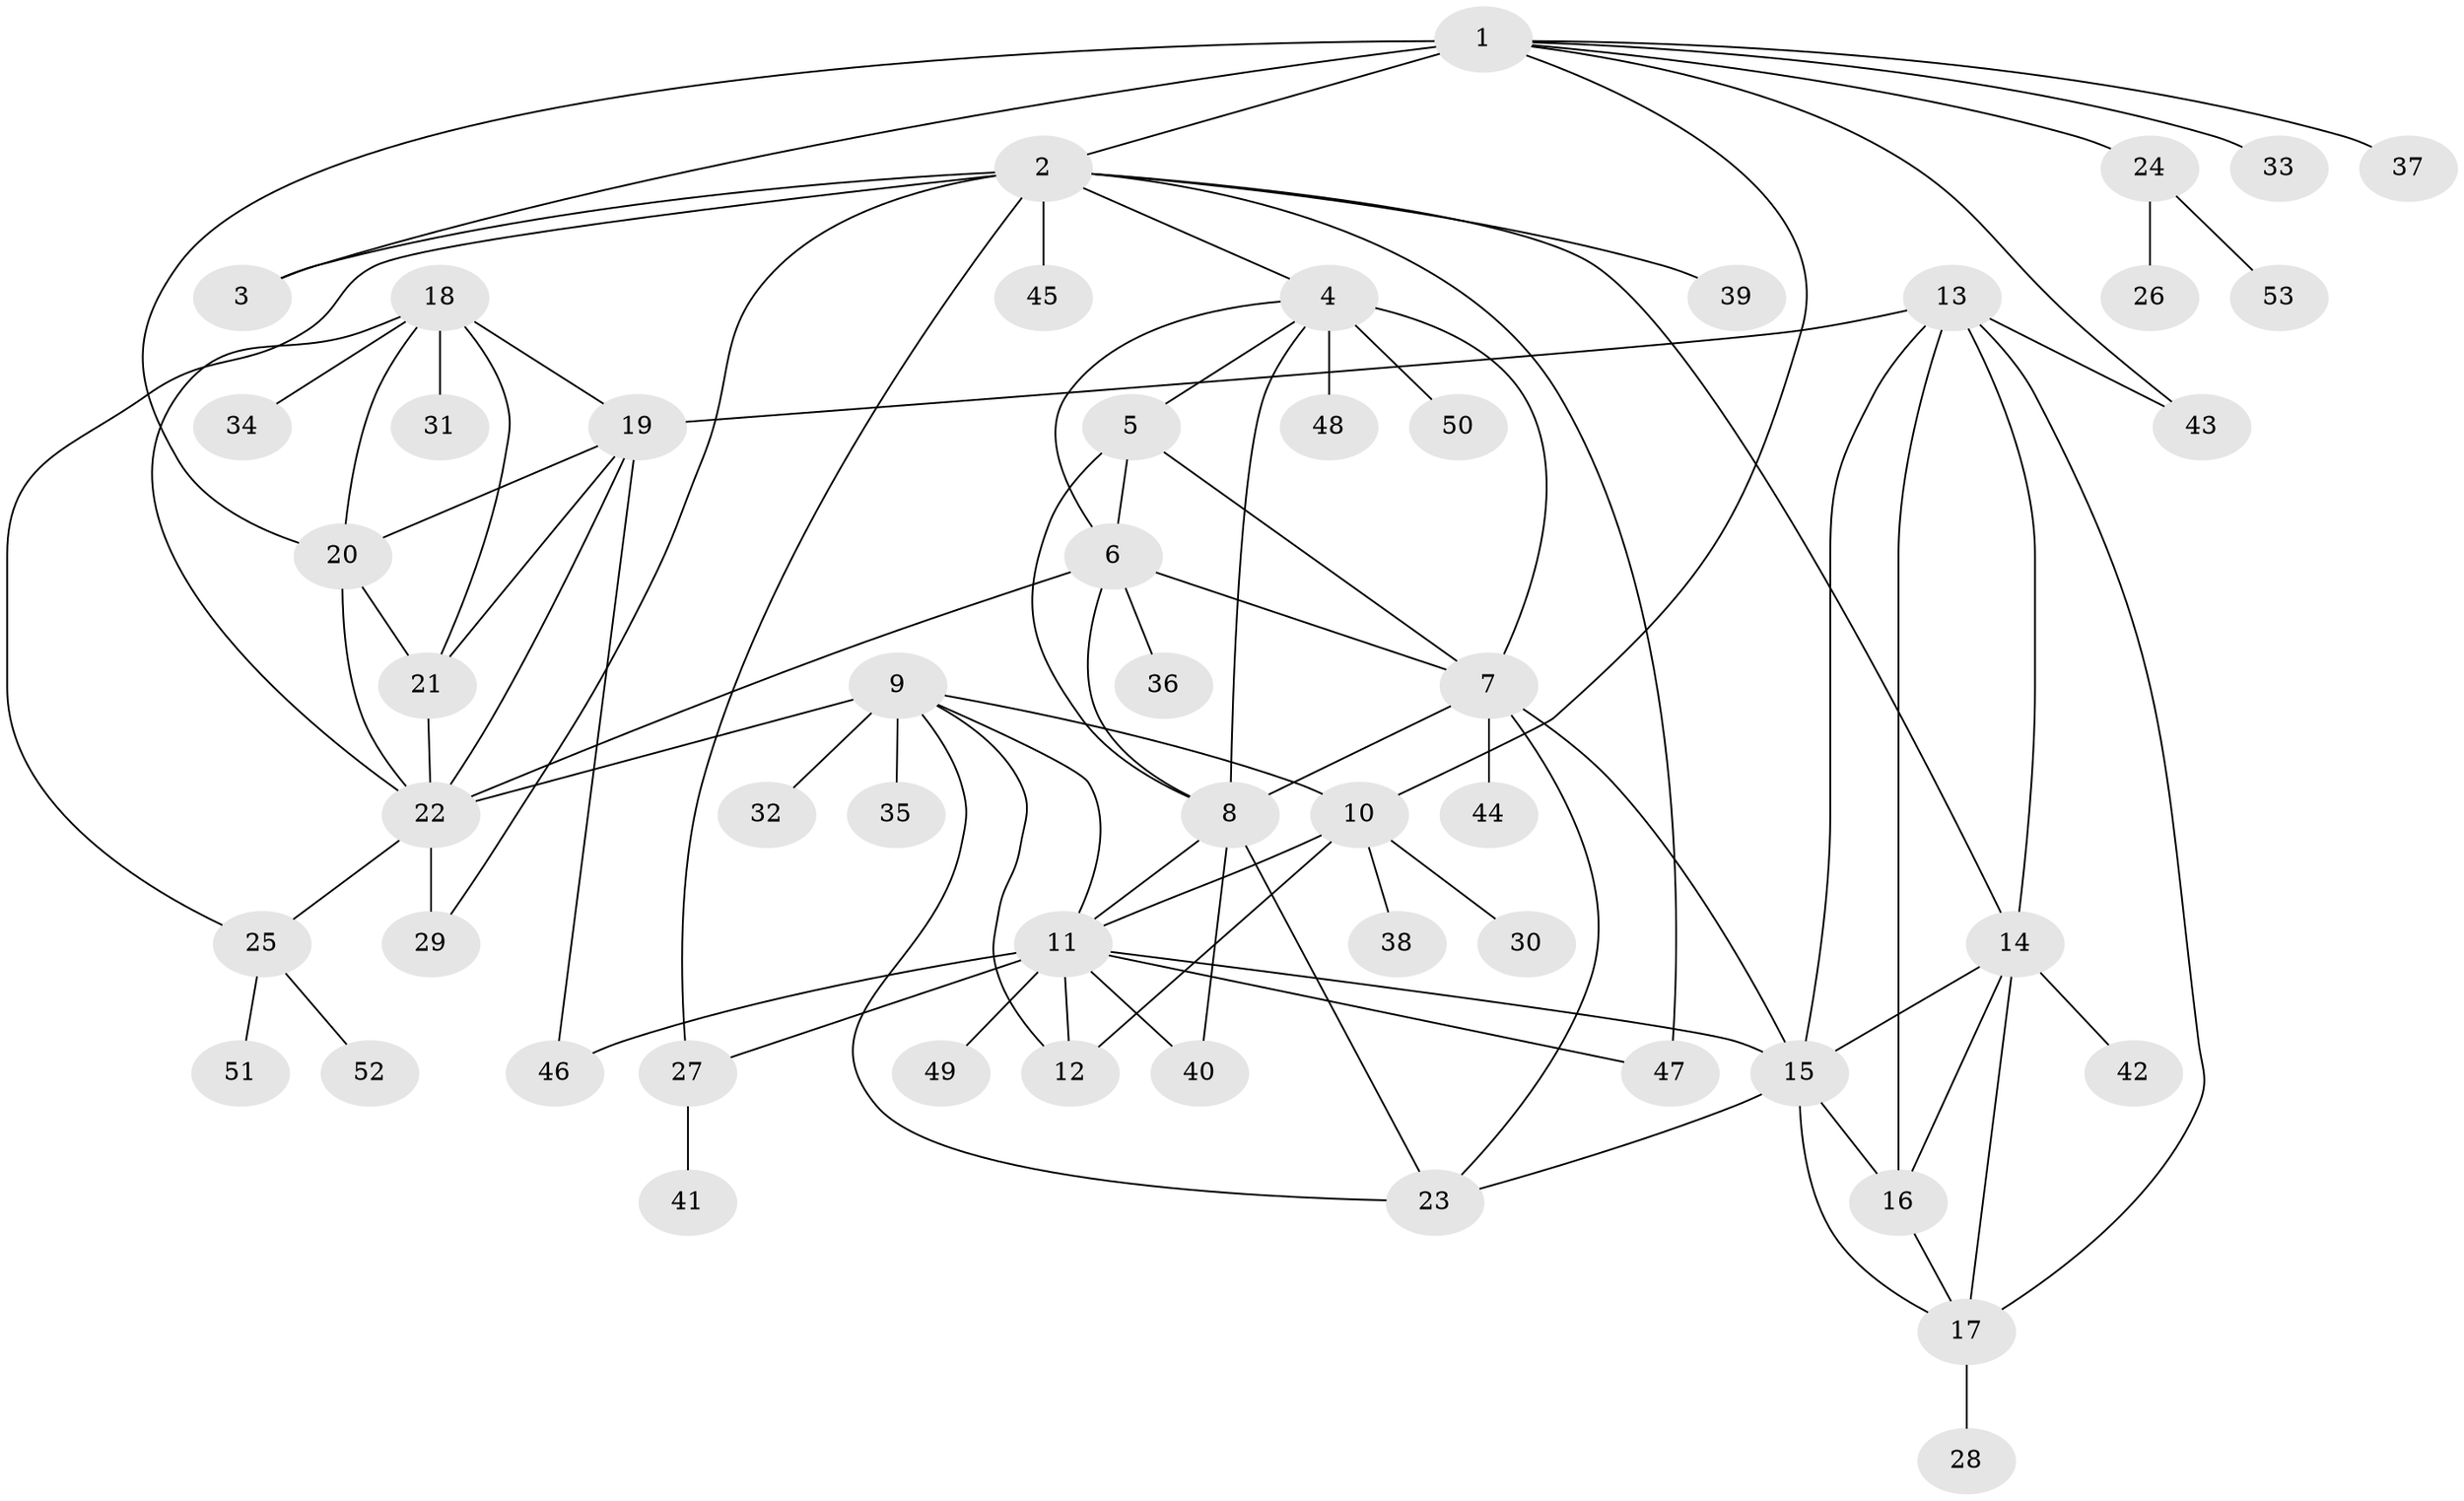 // original degree distribution, {11: 0.009433962264150943, 6: 0.03773584905660377, 10: 0.04716981132075472, 4: 0.03773584905660377, 5: 0.02830188679245283, 7: 0.05660377358490566, 8: 0.03773584905660377, 9: 0.018867924528301886, 1: 0.5754716981132075, 2: 0.14150943396226415, 3: 0.009433962264150943}
// Generated by graph-tools (version 1.1) at 2025/37/03/09/25 02:37:27]
// undirected, 53 vertices, 90 edges
graph export_dot {
graph [start="1"]
  node [color=gray90,style=filled];
  1;
  2;
  3;
  4;
  5;
  6;
  7;
  8;
  9;
  10;
  11;
  12;
  13;
  14;
  15;
  16;
  17;
  18;
  19;
  20;
  21;
  22;
  23;
  24;
  25;
  26;
  27;
  28;
  29;
  30;
  31;
  32;
  33;
  34;
  35;
  36;
  37;
  38;
  39;
  40;
  41;
  42;
  43;
  44;
  45;
  46;
  47;
  48;
  49;
  50;
  51;
  52;
  53;
  1 -- 2 [weight=3.0];
  1 -- 3 [weight=1.0];
  1 -- 10 [weight=1.0];
  1 -- 20 [weight=1.0];
  1 -- 24 [weight=1.0];
  1 -- 33 [weight=1.0];
  1 -- 37 [weight=1.0];
  1 -- 43 [weight=1.0];
  2 -- 3 [weight=4.0];
  2 -- 4 [weight=1.0];
  2 -- 14 [weight=1.0];
  2 -- 25 [weight=1.0];
  2 -- 27 [weight=1.0];
  2 -- 29 [weight=1.0];
  2 -- 39 [weight=1.0];
  2 -- 45 [weight=1.0];
  2 -- 47 [weight=1.0];
  4 -- 5 [weight=1.0];
  4 -- 6 [weight=1.0];
  4 -- 7 [weight=1.0];
  4 -- 8 [weight=1.0];
  4 -- 48 [weight=3.0];
  4 -- 50 [weight=1.0];
  5 -- 6 [weight=1.0];
  5 -- 7 [weight=1.0];
  5 -- 8 [weight=1.0];
  6 -- 7 [weight=1.0];
  6 -- 8 [weight=1.0];
  6 -- 22 [weight=1.0];
  6 -- 36 [weight=1.0];
  7 -- 8 [weight=1.0];
  7 -- 15 [weight=1.0];
  7 -- 23 [weight=1.0];
  7 -- 44 [weight=1.0];
  8 -- 11 [weight=1.0];
  8 -- 23 [weight=1.0];
  8 -- 40 [weight=1.0];
  9 -- 10 [weight=1.0];
  9 -- 11 [weight=2.0];
  9 -- 12 [weight=1.0];
  9 -- 22 [weight=1.0];
  9 -- 23 [weight=1.0];
  9 -- 32 [weight=1.0];
  9 -- 35 [weight=2.0];
  10 -- 11 [weight=2.0];
  10 -- 12 [weight=1.0];
  10 -- 30 [weight=2.0];
  10 -- 38 [weight=1.0];
  11 -- 12 [weight=5.0];
  11 -- 15 [weight=1.0];
  11 -- 27 [weight=1.0];
  11 -- 40 [weight=1.0];
  11 -- 46 [weight=1.0];
  11 -- 47 [weight=1.0];
  11 -- 49 [weight=1.0];
  13 -- 14 [weight=1.0];
  13 -- 15 [weight=1.0];
  13 -- 16 [weight=1.0];
  13 -- 17 [weight=1.0];
  13 -- 19 [weight=1.0];
  13 -- 43 [weight=4.0];
  14 -- 15 [weight=1.0];
  14 -- 16 [weight=1.0];
  14 -- 17 [weight=1.0];
  14 -- 42 [weight=1.0];
  15 -- 16 [weight=3.0];
  15 -- 17 [weight=1.0];
  15 -- 23 [weight=1.0];
  16 -- 17 [weight=1.0];
  17 -- 28 [weight=2.0];
  18 -- 19 [weight=1.0];
  18 -- 20 [weight=1.0];
  18 -- 21 [weight=1.0];
  18 -- 22 [weight=1.0];
  18 -- 31 [weight=3.0];
  18 -- 34 [weight=1.0];
  19 -- 20 [weight=1.0];
  19 -- 21 [weight=1.0];
  19 -- 22 [weight=1.0];
  19 -- 46 [weight=1.0];
  20 -- 21 [weight=2.0];
  20 -- 22 [weight=1.0];
  21 -- 22 [weight=1.0];
  22 -- 25 [weight=1.0];
  22 -- 29 [weight=2.0];
  24 -- 26 [weight=1.0];
  24 -- 53 [weight=1.0];
  25 -- 51 [weight=1.0];
  25 -- 52 [weight=1.0];
  27 -- 41 [weight=1.0];
}
